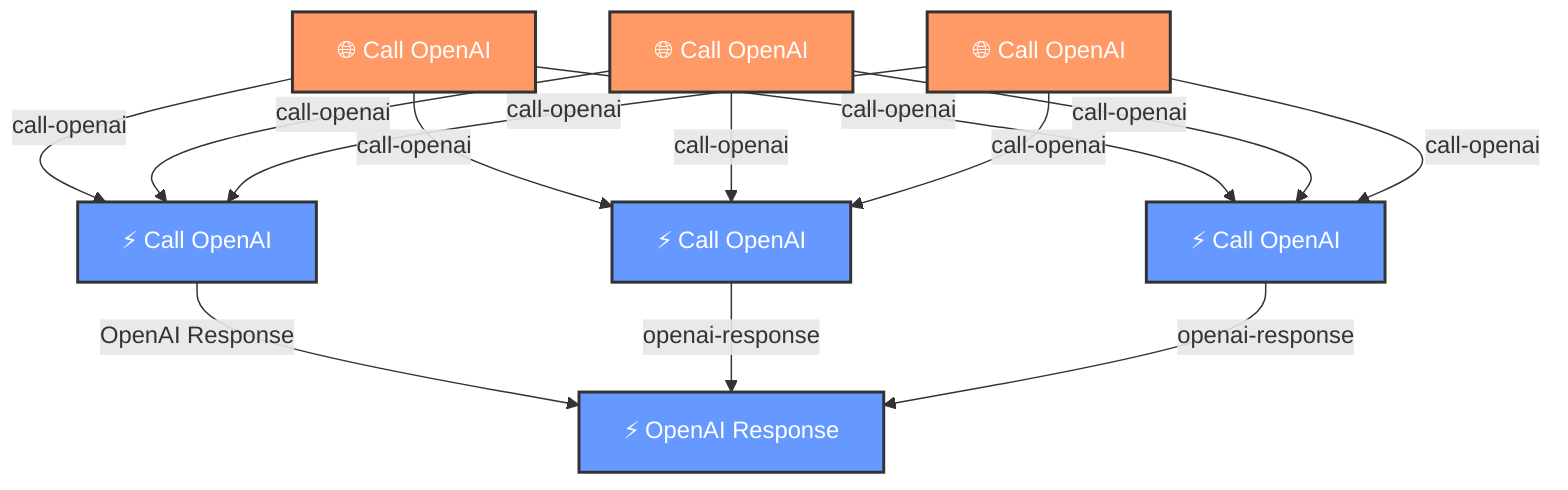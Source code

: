 flowchart TD
    classDef apiStyle fill:#f96,stroke:#333,stroke-width:2px,color:#fff
    classDef eventStyle fill:#69f,stroke:#333,stroke-width:2px,color:#fff
    classDef cronStyle fill:#9c6,stroke:#333,stroke-width:2px,color:#fff
    classDef noopStyle fill:#3f3a50,stroke:#333,stroke-width:2px,color:#fff
    steps_openAi_callOpenAi_step["⚡ Call OpenAI"]:::eventStyle
    steps_openAi_callOpenAiApi_step_py["🌐 Call OpenAI"]:::apiStyle
    steps_openAi_callOpenAiApi_step_rb["🌐 Call OpenAI"]:::apiStyle
    steps_openAi_callOpenAiApi_step["🌐 Call OpenAI"]:::apiStyle
    steps_openAi_call_ai_step_py["⚡ Call OpenAI"]:::eventStyle
    steps_openAi_call_ai_ruby_step_rb["⚡ Call OpenAI"]:::eventStyle
    steps_openAi_openAiResponse_step["⚡ OpenAI Response"]:::eventStyle
    steps_openAi_callOpenAi_step -->|OpenAI Response| steps_openAi_openAiResponse_step
    steps_openAi_callOpenAiApi_step_py -->|call-openai| steps_openAi_callOpenAi_step
    steps_openAi_callOpenAiApi_step_py -->|call-openai| steps_openAi_call_ai_step_py
    steps_openAi_callOpenAiApi_step_py -->|call-openai| steps_openAi_call_ai_ruby_step_rb
    steps_openAi_callOpenAiApi_step_rb -->|call-openai| steps_openAi_callOpenAi_step
    steps_openAi_callOpenAiApi_step_rb -->|call-openai| steps_openAi_call_ai_step_py
    steps_openAi_callOpenAiApi_step_rb -->|call-openai| steps_openAi_call_ai_ruby_step_rb
    steps_openAi_callOpenAiApi_step -->|call-openai| steps_openAi_callOpenAi_step
    steps_openAi_callOpenAiApi_step -->|call-openai| steps_openAi_call_ai_step_py
    steps_openAi_callOpenAiApi_step -->|call-openai| steps_openAi_call_ai_ruby_step_rb
    steps_openAi_call_ai_step_py -->|openai-response| steps_openAi_openAiResponse_step
    steps_openAi_call_ai_ruby_step_rb -->|openai-response| steps_openAi_openAiResponse_step